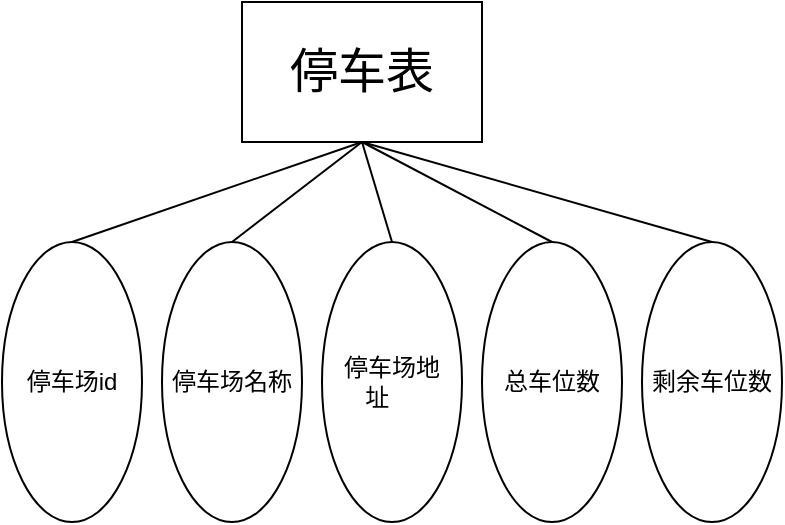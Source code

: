 <mxfile version="22.1.8" type="github">
  <diagram id="R2lEEEUBdFMjLlhIrx00" name="Page-1">
    <mxGraphModel dx="607" dy="370" grid="1" gridSize="10" guides="1" tooltips="1" connect="1" arrows="0" fold="1" page="1" pageScale="1" pageWidth="850" pageHeight="1100" math="0" shadow="0" extFonts="Permanent Marker^https://fonts.googleapis.com/css?family=Permanent+Marker">
      <root>
        <mxCell id="0" />
        <mxCell id="1" parent="0" />
        <mxCell id="1tauZRSach9wL7uKG2By-26" value="" style="rounded=0;orthogonalLoop=1;jettySize=auto;html=1;startFill=1;endArrow=none;endFill=0;exitX=0.5;exitY=1;exitDx=0;exitDy=0;entryX=0.5;entryY=0;entryDx=0;entryDy=0;" edge="1" parent="1" source="1tauZRSach9wL7uKG2By-21" target="1tauZRSach9wL7uKG2By-25">
          <mxGeometry relative="1" as="geometry">
            <mxPoint x="440" y="100" as="sourcePoint" />
            <mxPoint x="299.246" y="159.699" as="targetPoint" />
          </mxGeometry>
        </mxCell>
        <mxCell id="1tauZRSach9wL7uKG2By-21" value="&lt;font style=&quot;font-size: 24px;&quot;&gt;停车表&lt;/font&gt;" style="rounded=0;whiteSpace=wrap;html=1;" vertex="1" parent="1">
          <mxGeometry x="330" y="10" width="120" height="70" as="geometry" />
        </mxCell>
        <mxCell id="1tauZRSach9wL7uKG2By-25" value="停车场id" style="ellipse;whiteSpace=wrap;html=1;rounded=0;" vertex="1" parent="1">
          <mxGeometry x="210" y="130" width="70" height="140" as="geometry" />
        </mxCell>
        <mxCell id="1tauZRSach9wL7uKG2By-44" style="edgeStyle=none;rounded=0;orthogonalLoop=1;jettySize=auto;html=1;exitX=0.5;exitY=0;exitDx=0;exitDy=0;endArrow=none;endFill=0;entryX=0.5;entryY=1;entryDx=0;entryDy=0;" edge="1" parent="1" source="1tauZRSach9wL7uKG2By-37" target="1tauZRSach9wL7uKG2By-21">
          <mxGeometry relative="1" as="geometry">
            <mxPoint x="560" y="80" as="targetPoint" />
          </mxGeometry>
        </mxCell>
        <mxCell id="1tauZRSach9wL7uKG2By-37" value="剩余车位数" style="ellipse;whiteSpace=wrap;html=1;rounded=0;" vertex="1" parent="1">
          <mxGeometry x="530" y="130" width="70" height="140" as="geometry" />
        </mxCell>
        <mxCell id="1tauZRSach9wL7uKG2By-42" style="edgeStyle=none;rounded=0;orthogonalLoop=1;jettySize=auto;html=1;exitX=0.5;exitY=0;exitDx=0;exitDy=0;endArrow=none;endFill=0;entryX=0.5;entryY=1;entryDx=0;entryDy=0;" edge="1" parent="1" source="1tauZRSach9wL7uKG2By-38" target="1tauZRSach9wL7uKG2By-21">
          <mxGeometry relative="1" as="geometry">
            <mxPoint x="450" y="80" as="targetPoint" />
          </mxGeometry>
        </mxCell>
        <mxCell id="1tauZRSach9wL7uKG2By-38" value="停车场地址&lt;span style=&quot;white-space: pre;&quot;&gt;&#x9;&lt;/span&gt;" style="ellipse;whiteSpace=wrap;html=1;rounded=0;" vertex="1" parent="1">
          <mxGeometry x="370" y="130" width="70" height="140" as="geometry" />
        </mxCell>
        <mxCell id="1tauZRSach9wL7uKG2By-39" value="停车场名称" style="ellipse;whiteSpace=wrap;html=1;rounded=0;" vertex="1" parent="1">
          <mxGeometry x="290" y="130" width="70" height="140" as="geometry" />
        </mxCell>
        <mxCell id="1tauZRSach9wL7uKG2By-43" style="edgeStyle=none;rounded=0;orthogonalLoop=1;jettySize=auto;html=1;exitX=0.5;exitY=0;exitDx=0;exitDy=0;entryX=0.5;entryY=1;entryDx=0;entryDy=0;endArrow=none;endFill=0;" edge="1" parent="1" source="1tauZRSach9wL7uKG2By-40" target="1tauZRSach9wL7uKG2By-21">
          <mxGeometry relative="1" as="geometry" />
        </mxCell>
        <mxCell id="1tauZRSach9wL7uKG2By-40" value="总车位数" style="ellipse;whiteSpace=wrap;html=1;rounded=0;" vertex="1" parent="1">
          <mxGeometry x="450" y="130" width="70" height="140" as="geometry" />
        </mxCell>
        <mxCell id="1tauZRSach9wL7uKG2By-41" value="" style="rounded=0;orthogonalLoop=1;jettySize=auto;html=1;startFill=1;endArrow=none;endFill=0;exitX=0.5;exitY=1;exitDx=0;exitDy=0;entryX=0.5;entryY=0;entryDx=0;entryDy=0;" edge="1" parent="1" source="1tauZRSach9wL7uKG2By-21" target="1tauZRSach9wL7uKG2By-39">
          <mxGeometry relative="1" as="geometry">
            <mxPoint x="460" y="90" as="sourcePoint" />
            <mxPoint x="325" y="140" as="targetPoint" />
          </mxGeometry>
        </mxCell>
      </root>
    </mxGraphModel>
  </diagram>
</mxfile>
